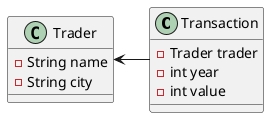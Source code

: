 @startuml

class Transaction {
    - Trader trader
    - int year
    - int value
}

class Trader {
    - String name
    - String city
}

Trader <- Transaction

@enduml